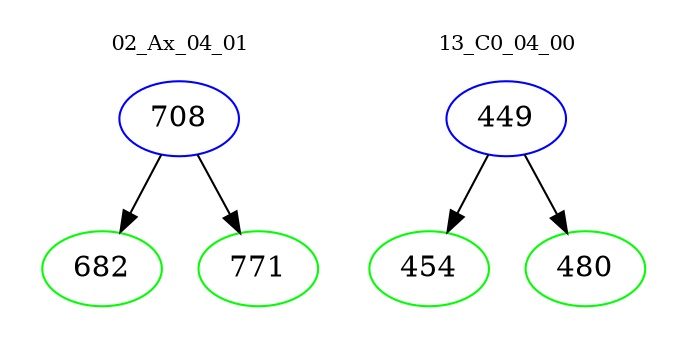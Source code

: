 digraph{
subgraph cluster_0 {
color = white
label = "02_Ax_04_01";
fontsize=10;
T0_708 [label="708", color="blue"]
T0_708 -> T0_682 [color="black"]
T0_682 [label="682", color="green"]
T0_708 -> T0_771 [color="black"]
T0_771 [label="771", color="green"]
}
subgraph cluster_1 {
color = white
label = "13_C0_04_00";
fontsize=10;
T1_449 [label="449", color="blue"]
T1_449 -> T1_454 [color="black"]
T1_454 [label="454", color="green"]
T1_449 -> T1_480 [color="black"]
T1_480 [label="480", color="green"]
}
}
